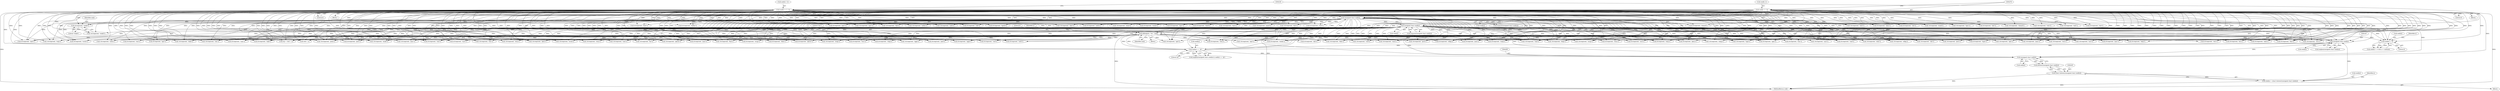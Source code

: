 digraph "0_pure-ftpd_65c4d4ad331e94661de763e9b5304d28698999c4@API" {
"1001010" [label="(Call,strcmp(cmd, \"xmkd\"))"];
"1000247" [label="(Call,cmd[n++] = 0)"];
"1000281" [label="(Call,cmd[n--] = 0)"];
"1000275" [label="(Call,(unsigned char) cmd[n])"];
"1000260" [label="(Call,cmd[n] != 0)"];
"1000238" [label="(Call,(unsigned char) cmd[n])"];
"1000173" [label="(Call,addreply(0, \"%s\", cmd))"];
"1000186" [label="(Call,(unsigned char) cmd[n])"];
"1000200" [label="(Call,cmd[n] = (char) tolower((unsigned char) cmd[n]))"];
"1000204" [label="(Call,(char) tolower((unsigned char) cmd[n]))"];
"1000206" [label="(Call,tolower((unsigned char) cmd[n]))"];
"1000207" [label="(Call,(unsigned char) cmd[n])"];
"1000191" [label="(Call,cmd[n] == '@')"];
"1000204" [label="(Call,(char) tolower((unsigned char) cmd[n]))"];
"1000275" [label="(Call,(unsigned char) cmd[n])"];
"1001058" [label="(Call,!strcmp(cmd, \"stat\"))"];
"1000523" [label="(Call,strcmp(cmd, \"type\"))"];
"1001116" [label="(Call,strcmp(cmd, \"nlst\"))"];
"1001620" [label="(Call,!strcmp(cmd, \"chmod\"))"];
"1000277" [label="(Call,cmd[n])"];
"1000544" [label="(Call,!strcmp(cmd, \"feat\"))"];
"1000573" [label="(Call,!strcmp(cmd, \"help\"))"];
"1000745" [label="(Call,!strcmp(cmd, \"allo\"))"];
"1001651" [label="(Call,!strcmp(cmd, \"rnto\"))"];
"1000252" [label="(Literal,0)"];
"1000623" [label="(Call,strcmp(cmd, \"port\"))"];
"1000406" [label="(Call,!strcmp(cmd, \"pbsz\"))"];
"1000264" [label="(Literal,0)"];
"1000642" [label="(Call,strcmp(cmd, \"esta\"))"];
"1001631" [label="(Call,!strcmp(cmd, \"rnfr\"))"];
"1001612" [label="(Call,strcmp(cmd, \"size\"))"];
"1000357" [label="(Call,strcmp(cmd, \"quit\"))"];
"1001146" [label="(Call,strcmp(cmd, \"mlst\"))"];
"1001697" [label="(MethodReturn,void)"];
"1001603" [label="(Call,strcmp(cmd, \"mdtm\"))"];
"1000689" [label="(Call,strcmp(cmd, \"epsv\"))"];
"1000364" [label="(Call,!strcmp(cmd, \"syst\"))"];
"1000201" [label="(Call,cmd[n])"];
"1000213" [label="(Identifier,n)"];
"1000675" [label="(Call,strcmp(cmd, \"p@sw\"))"];
"1000301" [label="(Call,strcmp(cmd, \"noop\"))"];
"1001006" [label="(Call,strcmp(cmd, \"mkd\"))"];
"1000332" [label="(Call,strcmp(cmd, \"acct\"))"];
"1000260" [label="(Call,cmd[n] != 0)"];
"1000553" [label="(Call,!strcmp(cmd, \"opts\"))"];
"1000736" [label="(Call,!strcmp(cmd, \"spsv\"))"];
"1000175" [label="(Literal,\"%s\")"];
"1001214" [label="(Call,!strcmp(cmd, \"site\"))"];
"1000612" [label="(Call,strcmp(cmd, \"xcwd\"))"];
"1000188" [label="(Call,cmd[n])"];
"1000172" [label="(Block,)"];
"1000246" [label="(Block,)"];
"1000185" [label="(Call,isalpha((unsigned char) cmd[n]))"];
"1000199" [label="(Block,)"];
"1000982" [label="(Call,!strcmp(cmd, \"stou\"))"];
"1000813" [label="(Call,strcmp(cmd, \"xcup\"))"];
"1001010" [label="(Call,strcmp(cmd, \"xmkd\"))"];
"1000209" [label="(Call,cmd[n])"];
"1000173" [label="(Call,addreply(0, \"%s\", cmd))"];
"1001602" [label="(Call,!strcmp(cmd, \"mdtm\"))"];
"1000564" [label="(Call,strcmp(cmd, \"stru\"))"];
"1000671" [label="(Call,strcmp(cmd, \"pasv\"))"];
"1000983" [label="(Call,strcmp(cmd, \"stou\"))"];
"1000286" [label="(Literal,0)"];
"1000788" [label="(Call,strcmp(cmd, \"pwd\"))"];
"1000253" [label="(Call,arg = cmd + n)"];
"1000513" [label="(Call,strcmp(cmd, \"adat\"))"];
"1000632" [label="(Call,strcmp(cmd, \"eprt\"))"];
"1000381" [label="(Call,!strcmp(cmd, \"auth\"))"];
"1000191" [label="(Call,cmd[n] == '@')"];
"1001632" [label="(Call,strcmp(cmd, \"rnfr\"))"];
"1000261" [label="(Call,cmd[n])"];
"1000943" [label="(Call,strcmp(cmd, \"appe\"))"];
"1000554" [label="(Call,strcmp(cmd, \"opts\"))"];
"1000341" [label="(Call,!strcmp(cmd, \"pass\"))"];
"1000259" [label="(Call,cmd[n] != 0 && n < cmdsize)"];
"1000792" [label="(Call,strcmp(cmd, \"xpwd\"))"];
"1001204" [label="(Call,!strcmp(cmd, \"abor\"))"];
"1001009" [label="(Call,!strcmp(cmd, \"xmkd\"))"];
"1000382" [label="(Call,strcmp(cmd, \"auth\"))"];
"1000821" [label="(Call,!strcmp(cmd, \"retr\"))"];
"1001174" [label="(Call,!strcmp(cmd, \"mlsd\"))"];
"1001011" [label="(Identifier,cmd)"];
"1001085" [label="(Call,!strcmp(cmd, \"list\"))"];
"1000282" [label="(Call,cmd[n--])"];
"1000883" [label="(Call,strcmp(cmd, \"dele\"))"];
"1000300" [label="(Call,!strcmp(cmd, \"noop\"))"];
"1000582" [label="(Call,strcmp(cmd, \"xdbg\"))"];
"1000903" [label="(Call,strcmp(cmd, \"stor\"))"];
"1001039" [label="(Call,strcmp(cmd, \"xrmd\"))"];
"1000737" [label="(Call,strcmp(cmd, \"spsv\"))"];
"1000856" [label="(Call,strcmp(cmd, \"rest\"))"];
"1000902" [label="(Call,!strcmp(cmd, \"stor\"))"];
"1001175" [label="(Call,strcmp(cmd, \"mlsd\"))"];
"1000641" [label="(Call,!strcmp(cmd, \"esta\"))"];
"1000200" [label="(Call,cmd[n] = (char) tolower((unsigned char) cmd[n]))"];
"1000186" [label="(Call,(unsigned char) cmd[n])"];
"1000184" [label="(Call,isalpha((unsigned char) cmd[n]) || cmd[n] == '@')"];
"1000309" [label="(Call,!strcmp(cmd, \"user\"))"];
"1000195" [label="(Literal,'@')"];
"1000342" [label="(Call,strcmp(cmd, \"pass\"))"];
"1000809" [label="(Call,strcmp(cmd, \"cdup\"))"];
"1000942" [label="(Call,!strcmp(cmd, \"appe\"))"];
"1000534" [label="(Call,strcmp(cmd, \"mode\"))"];
"1000746" [label="(Call,strcmp(cmd, \"allo\"))"];
"1000266" [label="(Identifier,n)"];
"1000240" [label="(Call,cmd[n])"];
"1000882" [label="(Call,!strcmp(cmd, \"dele\"))"];
"1000248" [label="(Call,cmd[n++])"];
"1000176" [label="(Identifier,cmd)"];
"1001012" [label="(Literal,\"xmkd\")"];
"1000658" [label="(Call,strcmp(cmd, \"estp\"))"];
"1000407" [label="(Call,strcmp(cmd, \"pbsz\"))"];
"1000808" [label="(Call,!strcmp(cmd, \"cdup\"))"];
"1001611" [label="(Call,!strcmp(cmd, \"size\"))"];
"1000791" [label="(Call,!strcmp(cmd, \"xpwd\"))"];
"1000522" [label="(Call,!strcmp(cmd, \"type\"))"];
"1000607" [label="(Call,!strcmp(cmd, \"cwd\"))"];
"1000822" [label="(Call,strcmp(cmd, \"retr\"))"];
"1000238" [label="(Call,(unsigned char) cmd[n])"];
"1000545" [label="(Call,strcmp(cmd, \"feat\"))"];
"1001115" [label="(Call,!strcmp(cmd, \"nlst\"))"];
"1000365" [label="(Call,strcmp(cmd, \"syst\"))"];
"1000574" [label="(Call,strcmp(cmd, \"help\"))"];
"1001086" [label="(Call,strcmp(cmd, \"list\"))"];
"1000563" [label="(Call,!strcmp(cmd, \"stru\"))"];
"1001652" [label="(Call,strcmp(cmd, \"rnto\"))"];
"1000512" [label="(Call,!strcmp(cmd, \"adat\"))"];
"1000207" [label="(Call,(unsigned char) cmd[n])"];
"1000255" [label="(Call,cmd + n)"];
"1000192" [label="(Call,cmd[n])"];
"1001621" [label="(Call,strcmp(cmd, \"chmod\"))"];
"1000280" [label="(Block,)"];
"1001145" [label="(Call,!strcmp(cmd, \"mlst\"))"];
"1000670" [label="(Call,!strcmp(cmd, \"pasv\"))"];
"1001205" [label="(Call,strcmp(cmd, \"abor\"))"];
"1001215" [label="(Call,strcmp(cmd, \"site\"))"];
"1000608" [label="(Call,strcmp(cmd, \"cwd\"))"];
"1000509" [label="(Call,strcmp(cmd, \"auth\"))"];
"1000581" [label="(Call,!strcmp(cmd, \"xdbg\"))"];
"1000247" [label="(Call,cmd[n++] = 0)"];
"1000174" [label="(Literal,0)"];
"1000622" [label="(Call,!strcmp(cmd, \"port\"))"];
"1000508" [label="(Call,!strcmp(cmd, \"auth\"))"];
"1000178" [label="(Identifier,n)"];
"1001005" [label="(Call,!strcmp(cmd, \"mkd\"))"];
"1000281" [label="(Call,cmd[n--] = 0)"];
"1001059" [label="(Call,strcmp(cmd, \"stat\"))"];
"1000611" [label="(Call,!strcmp(cmd, \"xcwd\"))"];
"1000674" [label="(Call,!strcmp(cmd, \"p@sw\"))"];
"1001038" [label="(Call,!strcmp(cmd, \"xrmd\"))"];
"1000787" [label="(Call,!strcmp(cmd, \"pwd\"))"];
"1000812" [label="(Call,!strcmp(cmd, \"xcup\"))"];
"1000356" [label="(Call,!strcmp(cmd, \"quit\"))"];
"1000855" [label="(Call,!strcmp(cmd, \"rest\"))"];
"1000237" [label="(Call,isspace((unsigned char) cmd[n]))"];
"1000206" [label="(Call,tolower((unsigned char) cmd[n]))"];
"1000331" [label="(Call,!strcmp(cmd, \"acct\"))"];
"1000631" [label="(Call,!strcmp(cmd, \"eprt\"))"];
"1000421" [label="(Call,!strcmp(cmd, \"prot\"))"];
"1000422" [label="(Call,strcmp(cmd, \"prot\"))"];
"1001034" [label="(Call,!strcmp(cmd, \"rmd\"))"];
"1000688" [label="(Call,!strcmp(cmd, \"epsv\"))"];
"1001035" [label="(Call,strcmp(cmd, \"rmd\"))"];
"1000657" [label="(Call,!strcmp(cmd, \"estp\"))"];
"1000274" [label="(Call,isspace((unsigned char) cmd[n]))"];
"1000310" [label="(Call,strcmp(cmd, \"user\"))"];
"1000533" [label="(Call,!strcmp(cmd, \"mode\"))"];
"1001010" -> "1001009"  [label="AST: "];
"1001010" -> "1001012"  [label="CFG: "];
"1001011" -> "1001010"  [label="AST: "];
"1001012" -> "1001010"  [label="AST: "];
"1001009" -> "1001010"  [label="CFG: "];
"1000247" -> "1001010"  [label="DDG: "];
"1000281" -> "1001010"  [label="DDG: "];
"1000275" -> "1001010"  [label="DDG: "];
"1000247" -> "1000246"  [label="AST: "];
"1000247" -> "1000252"  [label="CFG: "];
"1000248" -> "1000247"  [label="AST: "];
"1000252" -> "1000247"  [label="AST: "];
"1000239" -> "1000247"  [label="CFG: "];
"1000247" -> "1001697"  [label="DDG: "];
"1000247" -> "1000173"  [label="DDG: "];
"1000247" -> "1000186"  [label="DDG: "];
"1000247" -> "1000191"  [label="DDG: "];
"1000247" -> "1000207"  [label="DDG: "];
"1000247" -> "1000238"  [label="DDG: "];
"1000247" -> "1000253"  [label="DDG: "];
"1000247" -> "1000255"  [label="DDG: "];
"1000247" -> "1000260"  [label="DDG: "];
"1000247" -> "1000275"  [label="DDG: "];
"1000247" -> "1000300"  [label="DDG: "];
"1000247" -> "1000301"  [label="DDG: "];
"1000247" -> "1000309"  [label="DDG: "];
"1000247" -> "1000310"  [label="DDG: "];
"1000247" -> "1000331"  [label="DDG: "];
"1000247" -> "1000332"  [label="DDG: "];
"1000247" -> "1000341"  [label="DDG: "];
"1000247" -> "1000342"  [label="DDG: "];
"1000247" -> "1000356"  [label="DDG: "];
"1000247" -> "1000357"  [label="DDG: "];
"1000247" -> "1000364"  [label="DDG: "];
"1000247" -> "1000365"  [label="DDG: "];
"1000247" -> "1000381"  [label="DDG: "];
"1000247" -> "1000382"  [label="DDG: "];
"1000247" -> "1000406"  [label="DDG: "];
"1000247" -> "1000407"  [label="DDG: "];
"1000247" -> "1000421"  [label="DDG: "];
"1000247" -> "1000422"  [label="DDG: "];
"1000247" -> "1000508"  [label="DDG: "];
"1000247" -> "1000509"  [label="DDG: "];
"1000247" -> "1000512"  [label="DDG: "];
"1000247" -> "1000513"  [label="DDG: "];
"1000247" -> "1000522"  [label="DDG: "];
"1000247" -> "1000523"  [label="DDG: "];
"1000247" -> "1000533"  [label="DDG: "];
"1000247" -> "1000534"  [label="DDG: "];
"1000247" -> "1000544"  [label="DDG: "];
"1000247" -> "1000545"  [label="DDG: "];
"1000247" -> "1000553"  [label="DDG: "];
"1000247" -> "1000554"  [label="DDG: "];
"1000247" -> "1000563"  [label="DDG: "];
"1000247" -> "1000564"  [label="DDG: "];
"1000247" -> "1000573"  [label="DDG: "];
"1000247" -> "1000574"  [label="DDG: "];
"1000247" -> "1000581"  [label="DDG: "];
"1000247" -> "1000582"  [label="DDG: "];
"1000247" -> "1000607"  [label="DDG: "];
"1000247" -> "1000608"  [label="DDG: "];
"1000247" -> "1000611"  [label="DDG: "];
"1000247" -> "1000612"  [label="DDG: "];
"1000247" -> "1000622"  [label="DDG: "];
"1000247" -> "1000623"  [label="DDG: "];
"1000247" -> "1000631"  [label="DDG: "];
"1000247" -> "1000632"  [label="DDG: "];
"1000247" -> "1000641"  [label="DDG: "];
"1000247" -> "1000642"  [label="DDG: "];
"1000247" -> "1000657"  [label="DDG: "];
"1000247" -> "1000658"  [label="DDG: "];
"1000247" -> "1000670"  [label="DDG: "];
"1000247" -> "1000671"  [label="DDG: "];
"1000247" -> "1000674"  [label="DDG: "];
"1000247" -> "1000675"  [label="DDG: "];
"1000247" -> "1000688"  [label="DDG: "];
"1000247" -> "1000689"  [label="DDG: "];
"1000247" -> "1000736"  [label="DDG: "];
"1000247" -> "1000737"  [label="DDG: "];
"1000247" -> "1000745"  [label="DDG: "];
"1000247" -> "1000746"  [label="DDG: "];
"1000247" -> "1000787"  [label="DDG: "];
"1000247" -> "1000788"  [label="DDG: "];
"1000247" -> "1000791"  [label="DDG: "];
"1000247" -> "1000792"  [label="DDG: "];
"1000247" -> "1000808"  [label="DDG: "];
"1000247" -> "1000809"  [label="DDG: "];
"1000247" -> "1000812"  [label="DDG: "];
"1000247" -> "1000813"  [label="DDG: "];
"1000247" -> "1000821"  [label="DDG: "];
"1000247" -> "1000822"  [label="DDG: "];
"1000247" -> "1000855"  [label="DDG: "];
"1000247" -> "1000856"  [label="DDG: "];
"1000247" -> "1000882"  [label="DDG: "];
"1000247" -> "1000883"  [label="DDG: "];
"1000247" -> "1000902"  [label="DDG: "];
"1000247" -> "1000903"  [label="DDG: "];
"1000247" -> "1000942"  [label="DDG: "];
"1000247" -> "1000943"  [label="DDG: "];
"1000247" -> "1000982"  [label="DDG: "];
"1000247" -> "1000983"  [label="DDG: "];
"1000247" -> "1001005"  [label="DDG: "];
"1000247" -> "1001006"  [label="DDG: "];
"1000247" -> "1001009"  [label="DDG: "];
"1000247" -> "1001034"  [label="DDG: "];
"1000247" -> "1001035"  [label="DDG: "];
"1000247" -> "1001038"  [label="DDG: "];
"1000247" -> "1001039"  [label="DDG: "];
"1000247" -> "1001058"  [label="DDG: "];
"1000247" -> "1001059"  [label="DDG: "];
"1000247" -> "1001085"  [label="DDG: "];
"1000247" -> "1001086"  [label="DDG: "];
"1000247" -> "1001115"  [label="DDG: "];
"1000247" -> "1001116"  [label="DDG: "];
"1000247" -> "1001145"  [label="DDG: "];
"1000247" -> "1001146"  [label="DDG: "];
"1000247" -> "1001174"  [label="DDG: "];
"1000247" -> "1001175"  [label="DDG: "];
"1000247" -> "1001204"  [label="DDG: "];
"1000247" -> "1001205"  [label="DDG: "];
"1000247" -> "1001214"  [label="DDG: "];
"1000247" -> "1001215"  [label="DDG: "];
"1000247" -> "1001602"  [label="DDG: "];
"1000247" -> "1001603"  [label="DDG: "];
"1000247" -> "1001611"  [label="DDG: "];
"1000247" -> "1001612"  [label="DDG: "];
"1000247" -> "1001620"  [label="DDG: "];
"1000247" -> "1001621"  [label="DDG: "];
"1000247" -> "1001631"  [label="DDG: "];
"1000247" -> "1001632"  [label="DDG: "];
"1000247" -> "1001651"  [label="DDG: "];
"1000247" -> "1001652"  [label="DDG: "];
"1000281" -> "1000280"  [label="AST: "];
"1000281" -> "1000286"  [label="CFG: "];
"1000282" -> "1000281"  [label="AST: "];
"1000286" -> "1000281"  [label="AST: "];
"1000276" -> "1000281"  [label="CFG: "];
"1000281" -> "1001697"  [label="DDG: "];
"1000281" -> "1000173"  [label="DDG: "];
"1000281" -> "1000186"  [label="DDG: "];
"1000281" -> "1000191"  [label="DDG: "];
"1000281" -> "1000207"  [label="DDG: "];
"1000281" -> "1000238"  [label="DDG: "];
"1000281" -> "1000253"  [label="DDG: "];
"1000281" -> "1000255"  [label="DDG: "];
"1000281" -> "1000260"  [label="DDG: "];
"1000281" -> "1000275"  [label="DDG: "];
"1000281" -> "1000300"  [label="DDG: "];
"1000281" -> "1000301"  [label="DDG: "];
"1000281" -> "1000309"  [label="DDG: "];
"1000281" -> "1000310"  [label="DDG: "];
"1000281" -> "1000331"  [label="DDG: "];
"1000281" -> "1000332"  [label="DDG: "];
"1000281" -> "1000341"  [label="DDG: "];
"1000281" -> "1000342"  [label="DDG: "];
"1000281" -> "1000356"  [label="DDG: "];
"1000281" -> "1000357"  [label="DDG: "];
"1000281" -> "1000364"  [label="DDG: "];
"1000281" -> "1000365"  [label="DDG: "];
"1000281" -> "1000381"  [label="DDG: "];
"1000281" -> "1000382"  [label="DDG: "];
"1000281" -> "1000406"  [label="DDG: "];
"1000281" -> "1000407"  [label="DDG: "];
"1000281" -> "1000421"  [label="DDG: "];
"1000281" -> "1000422"  [label="DDG: "];
"1000281" -> "1000508"  [label="DDG: "];
"1000281" -> "1000509"  [label="DDG: "];
"1000281" -> "1000512"  [label="DDG: "];
"1000281" -> "1000513"  [label="DDG: "];
"1000281" -> "1000522"  [label="DDG: "];
"1000281" -> "1000523"  [label="DDG: "];
"1000281" -> "1000533"  [label="DDG: "];
"1000281" -> "1000534"  [label="DDG: "];
"1000281" -> "1000544"  [label="DDG: "];
"1000281" -> "1000545"  [label="DDG: "];
"1000281" -> "1000553"  [label="DDG: "];
"1000281" -> "1000554"  [label="DDG: "];
"1000281" -> "1000563"  [label="DDG: "];
"1000281" -> "1000564"  [label="DDG: "];
"1000281" -> "1000573"  [label="DDG: "];
"1000281" -> "1000574"  [label="DDG: "];
"1000281" -> "1000581"  [label="DDG: "];
"1000281" -> "1000582"  [label="DDG: "];
"1000281" -> "1000607"  [label="DDG: "];
"1000281" -> "1000608"  [label="DDG: "];
"1000281" -> "1000611"  [label="DDG: "];
"1000281" -> "1000612"  [label="DDG: "];
"1000281" -> "1000622"  [label="DDG: "];
"1000281" -> "1000623"  [label="DDG: "];
"1000281" -> "1000631"  [label="DDG: "];
"1000281" -> "1000632"  [label="DDG: "];
"1000281" -> "1000641"  [label="DDG: "];
"1000281" -> "1000642"  [label="DDG: "];
"1000281" -> "1000657"  [label="DDG: "];
"1000281" -> "1000658"  [label="DDG: "];
"1000281" -> "1000670"  [label="DDG: "];
"1000281" -> "1000671"  [label="DDG: "];
"1000281" -> "1000674"  [label="DDG: "];
"1000281" -> "1000675"  [label="DDG: "];
"1000281" -> "1000688"  [label="DDG: "];
"1000281" -> "1000689"  [label="DDG: "];
"1000281" -> "1000736"  [label="DDG: "];
"1000281" -> "1000737"  [label="DDG: "];
"1000281" -> "1000745"  [label="DDG: "];
"1000281" -> "1000746"  [label="DDG: "];
"1000281" -> "1000787"  [label="DDG: "];
"1000281" -> "1000788"  [label="DDG: "];
"1000281" -> "1000791"  [label="DDG: "];
"1000281" -> "1000792"  [label="DDG: "];
"1000281" -> "1000808"  [label="DDG: "];
"1000281" -> "1000809"  [label="DDG: "];
"1000281" -> "1000812"  [label="DDG: "];
"1000281" -> "1000813"  [label="DDG: "];
"1000281" -> "1000821"  [label="DDG: "];
"1000281" -> "1000822"  [label="DDG: "];
"1000281" -> "1000855"  [label="DDG: "];
"1000281" -> "1000856"  [label="DDG: "];
"1000281" -> "1000882"  [label="DDG: "];
"1000281" -> "1000883"  [label="DDG: "];
"1000281" -> "1000902"  [label="DDG: "];
"1000281" -> "1000903"  [label="DDG: "];
"1000281" -> "1000942"  [label="DDG: "];
"1000281" -> "1000943"  [label="DDG: "];
"1000281" -> "1000982"  [label="DDG: "];
"1000281" -> "1000983"  [label="DDG: "];
"1000281" -> "1001005"  [label="DDG: "];
"1000281" -> "1001006"  [label="DDG: "];
"1000281" -> "1001009"  [label="DDG: "];
"1000281" -> "1001034"  [label="DDG: "];
"1000281" -> "1001035"  [label="DDG: "];
"1000281" -> "1001038"  [label="DDG: "];
"1000281" -> "1001039"  [label="DDG: "];
"1000281" -> "1001058"  [label="DDG: "];
"1000281" -> "1001059"  [label="DDG: "];
"1000281" -> "1001085"  [label="DDG: "];
"1000281" -> "1001086"  [label="DDG: "];
"1000281" -> "1001115"  [label="DDG: "];
"1000281" -> "1001116"  [label="DDG: "];
"1000281" -> "1001145"  [label="DDG: "];
"1000281" -> "1001146"  [label="DDG: "];
"1000281" -> "1001174"  [label="DDG: "];
"1000281" -> "1001175"  [label="DDG: "];
"1000281" -> "1001204"  [label="DDG: "];
"1000281" -> "1001205"  [label="DDG: "];
"1000281" -> "1001214"  [label="DDG: "];
"1000281" -> "1001215"  [label="DDG: "];
"1000281" -> "1001602"  [label="DDG: "];
"1000281" -> "1001603"  [label="DDG: "];
"1000281" -> "1001611"  [label="DDG: "];
"1000281" -> "1001612"  [label="DDG: "];
"1000281" -> "1001620"  [label="DDG: "];
"1000281" -> "1001621"  [label="DDG: "];
"1000281" -> "1001631"  [label="DDG: "];
"1000281" -> "1001632"  [label="DDG: "];
"1000281" -> "1001651"  [label="DDG: "];
"1000281" -> "1001652"  [label="DDG: "];
"1000275" -> "1000274"  [label="AST: "];
"1000275" -> "1000277"  [label="CFG: "];
"1000276" -> "1000275"  [label="AST: "];
"1000277" -> "1000275"  [label="AST: "];
"1000274" -> "1000275"  [label="CFG: "];
"1000275" -> "1001697"  [label="DDG: "];
"1000275" -> "1000173"  [label="DDG: "];
"1000275" -> "1000186"  [label="DDG: "];
"1000275" -> "1000191"  [label="DDG: "];
"1000275" -> "1000207"  [label="DDG: "];
"1000275" -> "1000238"  [label="DDG: "];
"1000275" -> "1000253"  [label="DDG: "];
"1000275" -> "1000255"  [label="DDG: "];
"1000275" -> "1000260"  [label="DDG: "];
"1000275" -> "1000274"  [label="DDG: "];
"1000260" -> "1000275"  [label="DDG: "];
"1000173" -> "1000275"  [label="DDG: "];
"1000238" -> "1000275"  [label="DDG: "];
"1000275" -> "1000300"  [label="DDG: "];
"1000275" -> "1000301"  [label="DDG: "];
"1000275" -> "1000309"  [label="DDG: "];
"1000275" -> "1000310"  [label="DDG: "];
"1000275" -> "1000331"  [label="DDG: "];
"1000275" -> "1000332"  [label="DDG: "];
"1000275" -> "1000341"  [label="DDG: "];
"1000275" -> "1000342"  [label="DDG: "];
"1000275" -> "1000356"  [label="DDG: "];
"1000275" -> "1000357"  [label="DDG: "];
"1000275" -> "1000364"  [label="DDG: "];
"1000275" -> "1000365"  [label="DDG: "];
"1000275" -> "1000381"  [label="DDG: "];
"1000275" -> "1000382"  [label="DDG: "];
"1000275" -> "1000406"  [label="DDG: "];
"1000275" -> "1000407"  [label="DDG: "];
"1000275" -> "1000421"  [label="DDG: "];
"1000275" -> "1000422"  [label="DDG: "];
"1000275" -> "1000508"  [label="DDG: "];
"1000275" -> "1000509"  [label="DDG: "];
"1000275" -> "1000512"  [label="DDG: "];
"1000275" -> "1000513"  [label="DDG: "];
"1000275" -> "1000522"  [label="DDG: "];
"1000275" -> "1000523"  [label="DDG: "];
"1000275" -> "1000533"  [label="DDG: "];
"1000275" -> "1000534"  [label="DDG: "];
"1000275" -> "1000544"  [label="DDG: "];
"1000275" -> "1000545"  [label="DDG: "];
"1000275" -> "1000553"  [label="DDG: "];
"1000275" -> "1000554"  [label="DDG: "];
"1000275" -> "1000563"  [label="DDG: "];
"1000275" -> "1000564"  [label="DDG: "];
"1000275" -> "1000573"  [label="DDG: "];
"1000275" -> "1000574"  [label="DDG: "];
"1000275" -> "1000581"  [label="DDG: "];
"1000275" -> "1000582"  [label="DDG: "];
"1000275" -> "1000607"  [label="DDG: "];
"1000275" -> "1000608"  [label="DDG: "];
"1000275" -> "1000611"  [label="DDG: "];
"1000275" -> "1000612"  [label="DDG: "];
"1000275" -> "1000622"  [label="DDG: "];
"1000275" -> "1000623"  [label="DDG: "];
"1000275" -> "1000631"  [label="DDG: "];
"1000275" -> "1000632"  [label="DDG: "];
"1000275" -> "1000641"  [label="DDG: "];
"1000275" -> "1000642"  [label="DDG: "];
"1000275" -> "1000657"  [label="DDG: "];
"1000275" -> "1000658"  [label="DDG: "];
"1000275" -> "1000670"  [label="DDG: "];
"1000275" -> "1000671"  [label="DDG: "];
"1000275" -> "1000674"  [label="DDG: "];
"1000275" -> "1000675"  [label="DDG: "];
"1000275" -> "1000688"  [label="DDG: "];
"1000275" -> "1000689"  [label="DDG: "];
"1000275" -> "1000736"  [label="DDG: "];
"1000275" -> "1000737"  [label="DDG: "];
"1000275" -> "1000745"  [label="DDG: "];
"1000275" -> "1000746"  [label="DDG: "];
"1000275" -> "1000787"  [label="DDG: "];
"1000275" -> "1000788"  [label="DDG: "];
"1000275" -> "1000791"  [label="DDG: "];
"1000275" -> "1000792"  [label="DDG: "];
"1000275" -> "1000808"  [label="DDG: "];
"1000275" -> "1000809"  [label="DDG: "];
"1000275" -> "1000812"  [label="DDG: "];
"1000275" -> "1000813"  [label="DDG: "];
"1000275" -> "1000821"  [label="DDG: "];
"1000275" -> "1000822"  [label="DDG: "];
"1000275" -> "1000855"  [label="DDG: "];
"1000275" -> "1000856"  [label="DDG: "];
"1000275" -> "1000882"  [label="DDG: "];
"1000275" -> "1000883"  [label="DDG: "];
"1000275" -> "1000902"  [label="DDG: "];
"1000275" -> "1000903"  [label="DDG: "];
"1000275" -> "1000942"  [label="DDG: "];
"1000275" -> "1000943"  [label="DDG: "];
"1000275" -> "1000982"  [label="DDG: "];
"1000275" -> "1000983"  [label="DDG: "];
"1000275" -> "1001005"  [label="DDG: "];
"1000275" -> "1001006"  [label="DDG: "];
"1000275" -> "1001009"  [label="DDG: "];
"1000275" -> "1001034"  [label="DDG: "];
"1000275" -> "1001035"  [label="DDG: "];
"1000275" -> "1001038"  [label="DDG: "];
"1000275" -> "1001039"  [label="DDG: "];
"1000275" -> "1001058"  [label="DDG: "];
"1000275" -> "1001059"  [label="DDG: "];
"1000275" -> "1001085"  [label="DDG: "];
"1000275" -> "1001086"  [label="DDG: "];
"1000275" -> "1001115"  [label="DDG: "];
"1000275" -> "1001116"  [label="DDG: "];
"1000275" -> "1001145"  [label="DDG: "];
"1000275" -> "1001146"  [label="DDG: "];
"1000275" -> "1001174"  [label="DDG: "];
"1000275" -> "1001175"  [label="DDG: "];
"1000275" -> "1001204"  [label="DDG: "];
"1000275" -> "1001205"  [label="DDG: "];
"1000275" -> "1001214"  [label="DDG: "];
"1000275" -> "1001215"  [label="DDG: "];
"1000275" -> "1001602"  [label="DDG: "];
"1000275" -> "1001603"  [label="DDG: "];
"1000275" -> "1001611"  [label="DDG: "];
"1000275" -> "1001612"  [label="DDG: "];
"1000275" -> "1001620"  [label="DDG: "];
"1000275" -> "1001621"  [label="DDG: "];
"1000275" -> "1001631"  [label="DDG: "];
"1000275" -> "1001632"  [label="DDG: "];
"1000275" -> "1001651"  [label="DDG: "];
"1000275" -> "1001652"  [label="DDG: "];
"1000260" -> "1000259"  [label="AST: "];
"1000260" -> "1000264"  [label="CFG: "];
"1000261" -> "1000260"  [label="AST: "];
"1000264" -> "1000260"  [label="AST: "];
"1000266" -> "1000260"  [label="CFG: "];
"1000259" -> "1000260"  [label="CFG: "];
"1000260" -> "1000259"  [label="DDG: "];
"1000260" -> "1000259"  [label="DDG: "];
"1000238" -> "1000260"  [label="DDG: "];
"1000173" -> "1000260"  [label="DDG: "];
"1000238" -> "1000237"  [label="AST: "];
"1000238" -> "1000240"  [label="CFG: "];
"1000239" -> "1000238"  [label="AST: "];
"1000240" -> "1000238"  [label="AST: "];
"1000237" -> "1000238"  [label="CFG: "];
"1000238" -> "1000173"  [label="DDG: "];
"1000238" -> "1000186"  [label="DDG: "];
"1000238" -> "1000191"  [label="DDG: "];
"1000238" -> "1000207"  [label="DDG: "];
"1000238" -> "1000237"  [label="DDG: "];
"1000173" -> "1000238"  [label="DDG: "];
"1000186" -> "1000238"  [label="DDG: "];
"1000191" -> "1000238"  [label="DDG: "];
"1000238" -> "1000253"  [label="DDG: "];
"1000238" -> "1000255"  [label="DDG: "];
"1000238" -> "1000300"  [label="DDG: "];
"1000238" -> "1000301"  [label="DDG: "];
"1000238" -> "1000309"  [label="DDG: "];
"1000238" -> "1000310"  [label="DDG: "];
"1000238" -> "1000331"  [label="DDG: "];
"1000238" -> "1000332"  [label="DDG: "];
"1000238" -> "1000341"  [label="DDG: "];
"1000238" -> "1000342"  [label="DDG: "];
"1000238" -> "1000356"  [label="DDG: "];
"1000238" -> "1000357"  [label="DDG: "];
"1000238" -> "1000364"  [label="DDG: "];
"1000238" -> "1000365"  [label="DDG: "];
"1000238" -> "1000406"  [label="DDG: "];
"1000238" -> "1000407"  [label="DDG: "];
"1000238" -> "1000421"  [label="DDG: "];
"1000238" -> "1000422"  [label="DDG: "];
"1000238" -> "1000508"  [label="DDG: "];
"1000238" -> "1000509"  [label="DDG: "];
"1000238" -> "1000512"  [label="DDG: "];
"1000238" -> "1000513"  [label="DDG: "];
"1000238" -> "1000522"  [label="DDG: "];
"1000238" -> "1000523"  [label="DDG: "];
"1000238" -> "1000533"  [label="DDG: "];
"1000238" -> "1000534"  [label="DDG: "];
"1000238" -> "1000544"  [label="DDG: "];
"1000238" -> "1000545"  [label="DDG: "];
"1000238" -> "1000553"  [label="DDG: "];
"1000238" -> "1000554"  [label="DDG: "];
"1000238" -> "1000563"  [label="DDG: "];
"1000238" -> "1000564"  [label="DDG: "];
"1000238" -> "1000573"  [label="DDG: "];
"1000238" -> "1000574"  [label="DDG: "];
"1000238" -> "1000581"  [label="DDG: "];
"1000238" -> "1000582"  [label="DDG: "];
"1000238" -> "1000607"  [label="DDG: "];
"1000238" -> "1000608"  [label="DDG: "];
"1000238" -> "1000611"  [label="DDG: "];
"1000238" -> "1000612"  [label="DDG: "];
"1000238" -> "1000622"  [label="DDG: "];
"1000238" -> "1000623"  [label="DDG: "];
"1000238" -> "1000631"  [label="DDG: "];
"1000238" -> "1000632"  [label="DDG: "];
"1000238" -> "1000641"  [label="DDG: "];
"1000238" -> "1000642"  [label="DDG: "];
"1000238" -> "1000657"  [label="DDG: "];
"1000238" -> "1000658"  [label="DDG: "];
"1000238" -> "1000670"  [label="DDG: "];
"1000238" -> "1000671"  [label="DDG: "];
"1000238" -> "1000674"  [label="DDG: "];
"1000238" -> "1000675"  [label="DDG: "];
"1000238" -> "1000745"  [label="DDG: "];
"1000238" -> "1000746"  [label="DDG: "];
"1000238" -> "1000787"  [label="DDG: "];
"1000238" -> "1000788"  [label="DDG: "];
"1000238" -> "1000808"  [label="DDG: "];
"1000238" -> "1000809"  [label="DDG: "];
"1000238" -> "1000812"  [label="DDG: "];
"1000238" -> "1000813"  [label="DDG: "];
"1000238" -> "1000821"  [label="DDG: "];
"1000238" -> "1000822"  [label="DDG: "];
"1000238" -> "1000855"  [label="DDG: "];
"1000238" -> "1000856"  [label="DDG: "];
"1000238" -> "1000882"  [label="DDG: "];
"1000238" -> "1000883"  [label="DDG: "];
"1000238" -> "1000902"  [label="DDG: "];
"1000238" -> "1000903"  [label="DDG: "];
"1000238" -> "1000942"  [label="DDG: "];
"1000238" -> "1000943"  [label="DDG: "];
"1000238" -> "1000982"  [label="DDG: "];
"1000238" -> "1000983"  [label="DDG: "];
"1000238" -> "1001005"  [label="DDG: "];
"1000238" -> "1001006"  [label="DDG: "];
"1000238" -> "1001034"  [label="DDG: "];
"1000238" -> "1001035"  [label="DDG: "];
"1000238" -> "1001058"  [label="DDG: "];
"1000238" -> "1001059"  [label="DDG: "];
"1000238" -> "1001085"  [label="DDG: "];
"1000238" -> "1001086"  [label="DDG: "];
"1000173" -> "1000172"  [label="AST: "];
"1000173" -> "1000176"  [label="CFG: "];
"1000174" -> "1000173"  [label="AST: "];
"1000175" -> "1000173"  [label="AST: "];
"1000176" -> "1000173"  [label="AST: "];
"1000178" -> "1000173"  [label="CFG: "];
"1000173" -> "1001697"  [label="DDG: "];
"1000186" -> "1000173"  [label="DDG: "];
"1000191" -> "1000173"  [label="DDG: "];
"1000173" -> "1000186"  [label="DDG: "];
"1000173" -> "1000191"  [label="DDG: "];
"1000173" -> "1000207"  [label="DDG: "];
"1000173" -> "1000253"  [label="DDG: "];
"1000173" -> "1000255"  [label="DDG: "];
"1000173" -> "1000300"  [label="DDG: "];
"1000173" -> "1000301"  [label="DDG: "];
"1000173" -> "1000309"  [label="DDG: "];
"1000173" -> "1000310"  [label="DDG: "];
"1000173" -> "1000331"  [label="DDG: "];
"1000173" -> "1000332"  [label="DDG: "];
"1000173" -> "1000341"  [label="DDG: "];
"1000173" -> "1000342"  [label="DDG: "];
"1000173" -> "1000356"  [label="DDG: "];
"1000173" -> "1000357"  [label="DDG: "];
"1000173" -> "1000364"  [label="DDG: "];
"1000173" -> "1000365"  [label="DDG: "];
"1000173" -> "1000406"  [label="DDG: "];
"1000173" -> "1000407"  [label="DDG: "];
"1000173" -> "1000421"  [label="DDG: "];
"1000173" -> "1000422"  [label="DDG: "];
"1000173" -> "1000508"  [label="DDG: "];
"1000173" -> "1000509"  [label="DDG: "];
"1000173" -> "1000512"  [label="DDG: "];
"1000173" -> "1000513"  [label="DDG: "];
"1000173" -> "1000522"  [label="DDG: "];
"1000173" -> "1000523"  [label="DDG: "];
"1000173" -> "1000533"  [label="DDG: "];
"1000173" -> "1000534"  [label="DDG: "];
"1000173" -> "1000544"  [label="DDG: "];
"1000173" -> "1000545"  [label="DDG: "];
"1000173" -> "1000553"  [label="DDG: "];
"1000173" -> "1000554"  [label="DDG: "];
"1000173" -> "1000563"  [label="DDG: "];
"1000173" -> "1000564"  [label="DDG: "];
"1000173" -> "1000573"  [label="DDG: "];
"1000173" -> "1000574"  [label="DDG: "];
"1000173" -> "1000581"  [label="DDG: "];
"1000173" -> "1000582"  [label="DDG: "];
"1000173" -> "1000607"  [label="DDG: "];
"1000173" -> "1000608"  [label="DDG: "];
"1000173" -> "1000611"  [label="DDG: "];
"1000173" -> "1000612"  [label="DDG: "];
"1000173" -> "1000622"  [label="DDG: "];
"1000173" -> "1000623"  [label="DDG: "];
"1000173" -> "1000631"  [label="DDG: "];
"1000173" -> "1000632"  [label="DDG: "];
"1000173" -> "1000641"  [label="DDG: "];
"1000173" -> "1000642"  [label="DDG: "];
"1000173" -> "1000657"  [label="DDG: "];
"1000173" -> "1000658"  [label="DDG: "];
"1000173" -> "1000670"  [label="DDG: "];
"1000173" -> "1000671"  [label="DDG: "];
"1000173" -> "1000674"  [label="DDG: "];
"1000173" -> "1000675"  [label="DDG: "];
"1000173" -> "1000745"  [label="DDG: "];
"1000173" -> "1000746"  [label="DDG: "];
"1000173" -> "1000787"  [label="DDG: "];
"1000173" -> "1000788"  [label="DDG: "];
"1000173" -> "1000808"  [label="DDG: "];
"1000173" -> "1000809"  [label="DDG: "];
"1000173" -> "1000812"  [label="DDG: "];
"1000173" -> "1000813"  [label="DDG: "];
"1000173" -> "1000821"  [label="DDG: "];
"1000173" -> "1000822"  [label="DDG: "];
"1000173" -> "1000855"  [label="DDG: "];
"1000173" -> "1000856"  [label="DDG: "];
"1000173" -> "1000882"  [label="DDG: "];
"1000173" -> "1000883"  [label="DDG: "];
"1000173" -> "1000902"  [label="DDG: "];
"1000173" -> "1000903"  [label="DDG: "];
"1000173" -> "1000942"  [label="DDG: "];
"1000173" -> "1000943"  [label="DDG: "];
"1000173" -> "1000982"  [label="DDG: "];
"1000173" -> "1000983"  [label="DDG: "];
"1000173" -> "1001005"  [label="DDG: "];
"1000173" -> "1001006"  [label="DDG: "];
"1000173" -> "1001034"  [label="DDG: "];
"1000173" -> "1001035"  [label="DDG: "];
"1000173" -> "1001058"  [label="DDG: "];
"1000173" -> "1001059"  [label="DDG: "];
"1000173" -> "1001085"  [label="DDG: "];
"1000173" -> "1001086"  [label="DDG: "];
"1000186" -> "1000185"  [label="AST: "];
"1000186" -> "1000188"  [label="CFG: "];
"1000187" -> "1000186"  [label="AST: "];
"1000188" -> "1000186"  [label="AST: "];
"1000185" -> "1000186"  [label="CFG: "];
"1000186" -> "1000185"  [label="DDG: "];
"1000200" -> "1000186"  [label="DDG: "];
"1000191" -> "1000186"  [label="DDG: "];
"1000186" -> "1000191"  [label="DDG: "];
"1000186" -> "1000207"  [label="DDG: "];
"1000200" -> "1000199"  [label="AST: "];
"1000200" -> "1000204"  [label="CFG: "];
"1000201" -> "1000200"  [label="AST: "];
"1000204" -> "1000200"  [label="AST: "];
"1000213" -> "1000200"  [label="CFG: "];
"1000200" -> "1001697"  [label="DDG: "];
"1000204" -> "1000200"  [label="DDG: "];
"1000204" -> "1000206"  [label="CFG: "];
"1000205" -> "1000204"  [label="AST: "];
"1000206" -> "1000204"  [label="AST: "];
"1000204" -> "1001697"  [label="DDG: "];
"1000206" -> "1000204"  [label="DDG: "];
"1000206" -> "1000207"  [label="CFG: "];
"1000207" -> "1000206"  [label="AST: "];
"1000207" -> "1000206"  [label="DDG: "];
"1000207" -> "1000209"  [label="CFG: "];
"1000208" -> "1000207"  [label="AST: "];
"1000209" -> "1000207"  [label="AST: "];
"1000191" -> "1000207"  [label="DDG: "];
"1000191" -> "1000184"  [label="AST: "];
"1000191" -> "1000195"  [label="CFG: "];
"1000192" -> "1000191"  [label="AST: "];
"1000195" -> "1000191"  [label="AST: "];
"1000184" -> "1000191"  [label="CFG: "];
"1000191" -> "1000184"  [label="DDG: "];
"1000191" -> "1000184"  [label="DDG: "];
}
